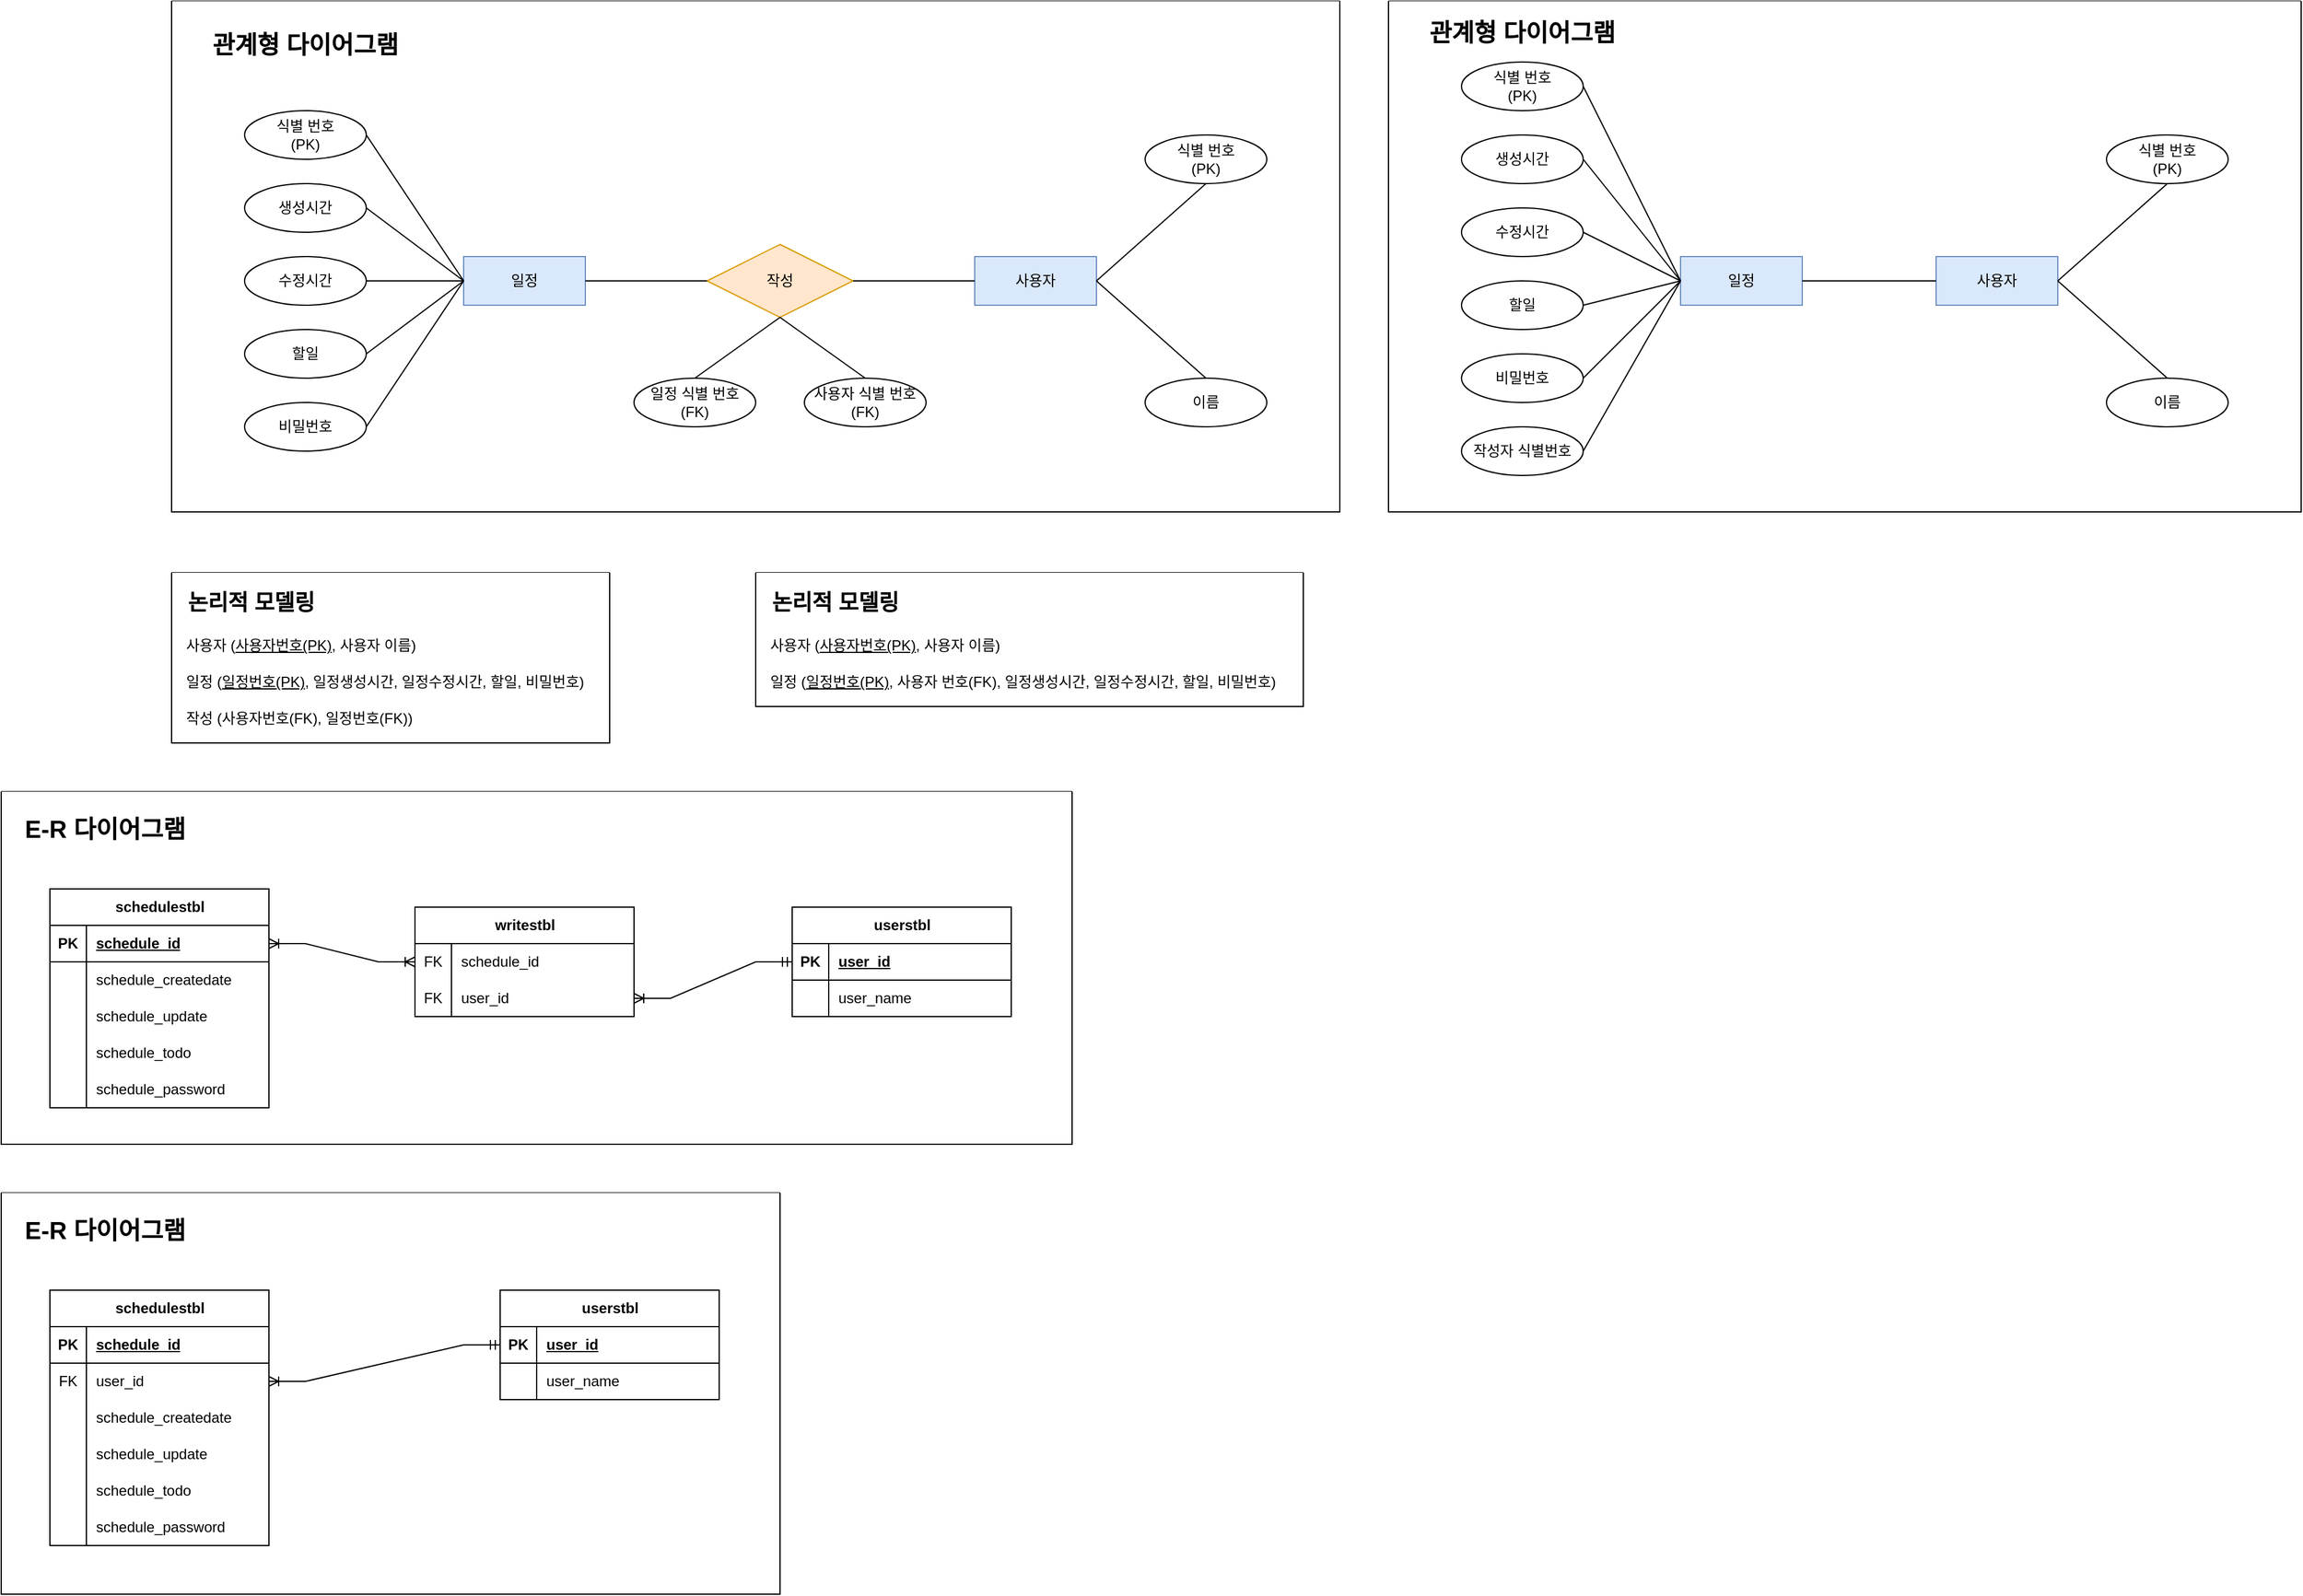<mxfile version="26.2.9">
  <diagram name="페이지-1" id="7u8y5s6nJCoRdp69eCld">
    <mxGraphModel dx="2550" dy="926" grid="1" gridSize="10" guides="1" tooltips="1" connect="1" arrows="1" fold="1" page="1" pageScale="1" pageWidth="827" pageHeight="1169" math="0" shadow="0">
      <root>
        <mxCell id="0" />
        <mxCell id="1" parent="0" />
        <mxCell id="xy9pNAmXeIm37C3tFUrq-29" value="" style="group;fillColor=#dae8fc;strokeColor=#6c8ebf;" vertex="1" connectable="0" parent="1">
          <mxGeometry x="-120" y="10" width="960" height="420" as="geometry" />
        </mxCell>
        <mxCell id="xy9pNAmXeIm37C3tFUrq-27" value="" style="swimlane;startSize=0;swimlaneFillColor=default;" vertex="1" parent="xy9pNAmXeIm37C3tFUrq-29">
          <mxGeometry width="960" height="420" as="geometry" />
        </mxCell>
        <mxCell id="xy9pNAmXeIm37C3tFUrq-28" value="관계형 다이어그램" style="text;html=1;align=center;verticalAlign=middle;whiteSpace=wrap;rounded=0;fontSize=20;fontStyle=1" vertex="1" parent="xy9pNAmXeIm37C3tFUrq-27">
          <mxGeometry x="25" y="20" width="170" height="30" as="geometry" />
        </mxCell>
        <mxCell id="xy9pNAmXeIm37C3tFUrq-3" value="작성" style="shape=rhombus;perimeter=rhombusPerimeter;whiteSpace=wrap;html=1;align=center;fillColor=#ffe6cc;strokeColor=#d79b00;" vertex="1" parent="xy9pNAmXeIm37C3tFUrq-29">
          <mxGeometry x="440" y="200" width="120" height="60" as="geometry" />
        </mxCell>
        <mxCell id="xy9pNAmXeIm37C3tFUrq-4" value="일정" style="whiteSpace=wrap;html=1;align=center;fillColor=#dae8fc;strokeColor=#6c8ebf;" vertex="1" parent="xy9pNAmXeIm37C3tFUrq-29">
          <mxGeometry x="240" y="210" width="100" height="40" as="geometry" />
        </mxCell>
        <mxCell id="xy9pNAmXeIm37C3tFUrq-5" value="사용자" style="whiteSpace=wrap;html=1;align=center;fillColor=#dae8fc;strokeColor=#6c8ebf;" vertex="1" parent="xy9pNAmXeIm37C3tFUrq-29">
          <mxGeometry x="660" y="210" width="100" height="40" as="geometry" />
        </mxCell>
        <mxCell id="xy9pNAmXeIm37C3tFUrq-6" value="" style="endArrow=none;html=1;rounded=0;exitX=1;exitY=0.5;exitDx=0;exitDy=0;entryX=0;entryY=0.5;entryDx=0;entryDy=0;" edge="1" parent="xy9pNAmXeIm37C3tFUrq-29" source="xy9pNAmXeIm37C3tFUrq-4" target="xy9pNAmXeIm37C3tFUrq-3">
          <mxGeometry relative="1" as="geometry">
            <mxPoint x="410" y="410" as="sourcePoint" />
            <mxPoint x="570" y="410" as="targetPoint" />
          </mxGeometry>
        </mxCell>
        <mxCell id="xy9pNAmXeIm37C3tFUrq-7" value="" style="endArrow=none;html=1;rounded=0;exitX=1;exitY=0.5;exitDx=0;exitDy=0;entryX=0;entryY=0.5;entryDx=0;entryDy=0;" edge="1" parent="xy9pNAmXeIm37C3tFUrq-29" source="xy9pNAmXeIm37C3tFUrq-3" target="xy9pNAmXeIm37C3tFUrq-5">
          <mxGeometry relative="1" as="geometry">
            <mxPoint x="430" y="410" as="sourcePoint" />
            <mxPoint x="590" y="410" as="targetPoint" />
          </mxGeometry>
        </mxCell>
        <mxCell id="xy9pNAmXeIm37C3tFUrq-8" value="식별 번호&lt;div&gt;(PK)&lt;/div&gt;" style="ellipse;whiteSpace=wrap;html=1;align=center;" vertex="1" parent="xy9pNAmXeIm37C3tFUrq-29">
          <mxGeometry x="800" y="110" width="100" height="40" as="geometry" />
        </mxCell>
        <mxCell id="xy9pNAmXeIm37C3tFUrq-9" value="이름" style="ellipse;whiteSpace=wrap;html=1;align=center;" vertex="1" parent="xy9pNAmXeIm37C3tFUrq-29">
          <mxGeometry x="800" y="310" width="100" height="40" as="geometry" />
        </mxCell>
        <mxCell id="xy9pNAmXeIm37C3tFUrq-10" value="" style="endArrow=none;html=1;rounded=0;entryX=0.5;entryY=1;entryDx=0;entryDy=0;exitX=1;exitY=0.5;exitDx=0;exitDy=0;" edge="1" parent="xy9pNAmXeIm37C3tFUrq-29" source="xy9pNAmXeIm37C3tFUrq-5" target="xy9pNAmXeIm37C3tFUrq-8">
          <mxGeometry relative="1" as="geometry">
            <mxPoint x="430" y="420" as="sourcePoint" />
            <mxPoint x="590" y="420" as="targetPoint" />
          </mxGeometry>
        </mxCell>
        <mxCell id="xy9pNAmXeIm37C3tFUrq-11" value="" style="endArrow=none;html=1;rounded=0;entryX=0.5;entryY=0;entryDx=0;entryDy=0;exitX=1;exitY=0.5;exitDx=0;exitDy=0;" edge="1" parent="xy9pNAmXeIm37C3tFUrq-29" source="xy9pNAmXeIm37C3tFUrq-5" target="xy9pNAmXeIm37C3tFUrq-9">
          <mxGeometry relative="1" as="geometry">
            <mxPoint x="820" y="230" as="sourcePoint" />
            <mxPoint x="590" y="420" as="targetPoint" />
          </mxGeometry>
        </mxCell>
        <mxCell id="xy9pNAmXeIm37C3tFUrq-12" value="식별 번호&lt;div&gt;(PK&lt;span style=&quot;background-color: transparent; color: light-dark(rgb(0, 0, 0), rgb(255, 255, 255));&quot;&gt;)&lt;/span&gt;&lt;/div&gt;" style="ellipse;whiteSpace=wrap;html=1;align=center;" vertex="1" parent="xy9pNAmXeIm37C3tFUrq-29">
          <mxGeometry x="60" y="90" width="100" height="40" as="geometry" />
        </mxCell>
        <mxCell id="xy9pNAmXeIm37C3tFUrq-13" value="생성시간" style="ellipse;whiteSpace=wrap;html=1;align=center;" vertex="1" parent="xy9pNAmXeIm37C3tFUrq-29">
          <mxGeometry x="60" y="150" width="100" height="40" as="geometry" />
        </mxCell>
        <mxCell id="xy9pNAmXeIm37C3tFUrq-14" value="수정시간" style="ellipse;whiteSpace=wrap;html=1;align=center;" vertex="1" parent="xy9pNAmXeIm37C3tFUrq-29">
          <mxGeometry x="60" y="210" width="100" height="40" as="geometry" />
        </mxCell>
        <mxCell id="xy9pNAmXeIm37C3tFUrq-15" value="할일" style="ellipse;whiteSpace=wrap;html=1;align=center;" vertex="1" parent="xy9pNAmXeIm37C3tFUrq-29">
          <mxGeometry x="60" y="270" width="100" height="40" as="geometry" />
        </mxCell>
        <mxCell id="xy9pNAmXeIm37C3tFUrq-16" value="비밀번호" style="ellipse;whiteSpace=wrap;html=1;align=center;" vertex="1" parent="xy9pNAmXeIm37C3tFUrq-29">
          <mxGeometry x="60" y="330" width="100" height="40" as="geometry" />
        </mxCell>
        <mxCell id="xy9pNAmXeIm37C3tFUrq-17" value="" style="endArrow=none;html=1;rounded=0;exitX=1;exitY=0.5;exitDx=0;exitDy=0;entryX=0;entryY=0.5;entryDx=0;entryDy=0;" edge="1" parent="xy9pNAmXeIm37C3tFUrq-29" source="xy9pNAmXeIm37C3tFUrq-12" target="xy9pNAmXeIm37C3tFUrq-4">
          <mxGeometry relative="1" as="geometry">
            <mxPoint x="340" y="420" as="sourcePoint" />
            <mxPoint x="500" y="420" as="targetPoint" />
          </mxGeometry>
        </mxCell>
        <mxCell id="xy9pNAmXeIm37C3tFUrq-18" value="" style="endArrow=none;html=1;rounded=0;exitX=1;exitY=0.5;exitDx=0;exitDy=0;entryX=0;entryY=0.5;entryDx=0;entryDy=0;" edge="1" parent="xy9pNAmXeIm37C3tFUrq-29" source="xy9pNAmXeIm37C3tFUrq-13" target="xy9pNAmXeIm37C3tFUrq-4">
          <mxGeometry relative="1" as="geometry">
            <mxPoint x="340" y="420" as="sourcePoint" />
            <mxPoint x="500" y="420" as="targetPoint" />
          </mxGeometry>
        </mxCell>
        <mxCell id="xy9pNAmXeIm37C3tFUrq-19" value="" style="endArrow=none;html=1;rounded=0;exitX=1;exitY=0.5;exitDx=0;exitDy=0;entryX=0;entryY=0.5;entryDx=0;entryDy=0;" edge="1" parent="xy9pNAmXeIm37C3tFUrq-29" source="xy9pNAmXeIm37C3tFUrq-14" target="xy9pNAmXeIm37C3tFUrq-4">
          <mxGeometry relative="1" as="geometry">
            <mxPoint x="340" y="420" as="sourcePoint" />
            <mxPoint x="500" y="420" as="targetPoint" />
          </mxGeometry>
        </mxCell>
        <mxCell id="xy9pNAmXeIm37C3tFUrq-20" value="" style="endArrow=none;html=1;rounded=0;exitX=1;exitY=0.5;exitDx=0;exitDy=0;entryX=0;entryY=0.5;entryDx=0;entryDy=0;" edge="1" parent="xy9pNAmXeIm37C3tFUrq-29" source="xy9pNAmXeIm37C3tFUrq-15" target="xy9pNAmXeIm37C3tFUrq-4">
          <mxGeometry relative="1" as="geometry">
            <mxPoint x="340" y="420" as="sourcePoint" />
            <mxPoint x="500" y="420" as="targetPoint" />
          </mxGeometry>
        </mxCell>
        <mxCell id="xy9pNAmXeIm37C3tFUrq-21" value="" style="endArrow=none;html=1;rounded=0;exitX=1;exitY=0.5;exitDx=0;exitDy=0;entryX=0;entryY=0.5;entryDx=0;entryDy=0;" edge="1" parent="xy9pNAmXeIm37C3tFUrq-29" source="xy9pNAmXeIm37C3tFUrq-16" target="xy9pNAmXeIm37C3tFUrq-4">
          <mxGeometry relative="1" as="geometry">
            <mxPoint x="340" y="420" as="sourcePoint" />
            <mxPoint x="500" y="420" as="targetPoint" />
          </mxGeometry>
        </mxCell>
        <mxCell id="xy9pNAmXeIm37C3tFUrq-22" value="일정 식별 번호&lt;div&gt;(FK)&lt;/div&gt;" style="ellipse;whiteSpace=wrap;html=1;align=center;" vertex="1" parent="xy9pNAmXeIm37C3tFUrq-29">
          <mxGeometry x="380" y="310" width="100" height="40" as="geometry" />
        </mxCell>
        <mxCell id="xy9pNAmXeIm37C3tFUrq-23" value="사용자 식별 번호&lt;div&gt;(FK)&lt;/div&gt;" style="ellipse;whiteSpace=wrap;html=1;align=center;" vertex="1" parent="xy9pNAmXeIm37C3tFUrq-29">
          <mxGeometry x="520" y="310" width="100" height="40" as="geometry" />
        </mxCell>
        <mxCell id="xy9pNAmXeIm37C3tFUrq-25" value="" style="endArrow=none;html=1;rounded=0;exitX=0.5;exitY=0;exitDx=0;exitDy=0;entryX=0.5;entryY=1;entryDx=0;entryDy=0;" edge="1" parent="xy9pNAmXeIm37C3tFUrq-29" source="xy9pNAmXeIm37C3tFUrq-22" target="xy9pNAmXeIm37C3tFUrq-3">
          <mxGeometry relative="1" as="geometry">
            <mxPoint x="340" y="420" as="sourcePoint" />
            <mxPoint x="500" y="420" as="targetPoint" />
          </mxGeometry>
        </mxCell>
        <mxCell id="xy9pNAmXeIm37C3tFUrq-26" value="" style="endArrow=none;html=1;rounded=0;exitX=0.5;exitY=1;exitDx=0;exitDy=0;entryX=0.5;entryY=0;entryDx=0;entryDy=0;" edge="1" parent="xy9pNAmXeIm37C3tFUrq-29" source="xy9pNAmXeIm37C3tFUrq-3" target="xy9pNAmXeIm37C3tFUrq-23">
          <mxGeometry relative="1" as="geometry">
            <mxPoint x="340" y="420" as="sourcePoint" />
            <mxPoint x="500" y="420" as="targetPoint" />
          </mxGeometry>
        </mxCell>
        <mxCell id="xy9pNAmXeIm37C3tFUrq-43" value="" style="swimlane;startSize=0;swimlaneFillColor=default;" vertex="1" parent="1">
          <mxGeometry x="-120" y="480" width="360" height="140" as="geometry" />
        </mxCell>
        <mxCell id="xy9pNAmXeIm37C3tFUrq-44" value="논리적 모델링" style="text;html=1;align=center;verticalAlign=middle;resizable=0;points=[];autosize=1;strokeColor=none;fillColor=none;fontSize=18;fontStyle=1" vertex="1" parent="xy9pNAmXeIm37C3tFUrq-43">
          <mxGeometry y="5" width="130" height="40" as="geometry" />
        </mxCell>
        <mxCell id="xy9pNAmXeIm37C3tFUrq-45" value="사용자 (&lt;u&gt;사용자번호(PK)&lt;/u&gt;, 사용자 이름)" style="text;html=1;align=left;verticalAlign=middle;resizable=0;points=[];autosize=1;strokeColor=none;fillColor=none;" vertex="1" parent="xy9pNAmXeIm37C3tFUrq-43">
          <mxGeometry x="10" y="45" width="210" height="30" as="geometry" />
        </mxCell>
        <mxCell id="xy9pNAmXeIm37C3tFUrq-46" value="일정 (&lt;u&gt;일정번호(PK)&lt;/u&gt;, 일정생성시간, 일정수정시간, 할일, 비밀번호)" style="text;html=1;align=left;verticalAlign=middle;resizable=0;points=[];autosize=1;strokeColor=none;fillColor=none;" vertex="1" parent="xy9pNAmXeIm37C3tFUrq-43">
          <mxGeometry x="10" y="75" width="350" height="30" as="geometry" />
        </mxCell>
        <mxCell id="xy9pNAmXeIm37C3tFUrq-47" value="작성 (사용자번호(FK), 일정번호(FK))" style="text;html=1;align=left;verticalAlign=middle;resizable=0;points=[];autosize=1;strokeColor=none;fillColor=none;" vertex="1" parent="xy9pNAmXeIm37C3tFUrq-43">
          <mxGeometry x="10" y="105" width="210" height="30" as="geometry" />
        </mxCell>
        <mxCell id="xy9pNAmXeIm37C3tFUrq-95" value="" style="group" vertex="1" connectable="0" parent="1">
          <mxGeometry x="-260" y="660" width="880" height="290" as="geometry" />
        </mxCell>
        <mxCell id="xy9pNAmXeIm37C3tFUrq-93" value="" style="swimlane;startSize=0;swimlaneFillColor=default;" vertex="1" parent="xy9pNAmXeIm37C3tFUrq-95">
          <mxGeometry width="880" height="290" as="geometry" />
        </mxCell>
        <mxCell id="xy9pNAmXeIm37C3tFUrq-94" value="E-R 다이어그램" style="text;html=1;align=center;verticalAlign=middle;resizable=0;points=[];autosize=1;strokeColor=none;fillColor=none;fontSize=20;fontStyle=1" vertex="1" parent="xy9pNAmXeIm37C3tFUrq-93">
          <mxGeometry x="5" y="10" width="160" height="40" as="geometry" />
        </mxCell>
        <mxCell id="xy9pNAmXeIm37C3tFUrq-48" value="schedulestbl" style="shape=table;startSize=30;container=1;collapsible=1;childLayout=tableLayout;fixedRows=1;rowLines=0;fontStyle=1;align=center;resizeLast=1;html=1;" vertex="1" parent="xy9pNAmXeIm37C3tFUrq-95">
          <mxGeometry x="40" y="80" width="180" height="180" as="geometry" />
        </mxCell>
        <mxCell id="xy9pNAmXeIm37C3tFUrq-49" value="" style="shape=tableRow;horizontal=0;startSize=0;swimlaneHead=0;swimlaneBody=0;fillColor=none;collapsible=0;dropTarget=0;points=[[0,0.5],[1,0.5]];portConstraint=eastwest;top=0;left=0;right=0;bottom=1;" vertex="1" parent="xy9pNAmXeIm37C3tFUrq-48">
          <mxGeometry y="30" width="180" height="30" as="geometry" />
        </mxCell>
        <mxCell id="xy9pNAmXeIm37C3tFUrq-50" value="PK" style="shape=partialRectangle;connectable=0;fillColor=none;top=0;left=0;bottom=0;right=0;fontStyle=1;overflow=hidden;whiteSpace=wrap;html=1;" vertex="1" parent="xy9pNAmXeIm37C3tFUrq-49">
          <mxGeometry width="30" height="30" as="geometry">
            <mxRectangle width="30" height="30" as="alternateBounds" />
          </mxGeometry>
        </mxCell>
        <mxCell id="xy9pNAmXeIm37C3tFUrq-51" value="schedule_id" style="shape=partialRectangle;connectable=0;fillColor=none;top=0;left=0;bottom=0;right=0;align=left;spacingLeft=6;fontStyle=5;overflow=hidden;whiteSpace=wrap;html=1;" vertex="1" parent="xy9pNAmXeIm37C3tFUrq-49">
          <mxGeometry x="30" width="150" height="30" as="geometry">
            <mxRectangle width="150" height="30" as="alternateBounds" />
          </mxGeometry>
        </mxCell>
        <mxCell id="xy9pNAmXeIm37C3tFUrq-52" value="" style="shape=tableRow;horizontal=0;startSize=0;swimlaneHead=0;swimlaneBody=0;fillColor=none;collapsible=0;dropTarget=0;points=[[0,0.5],[1,0.5]];portConstraint=eastwest;top=0;left=0;right=0;bottom=0;" vertex="1" parent="xy9pNAmXeIm37C3tFUrq-48">
          <mxGeometry y="60" width="180" height="30" as="geometry" />
        </mxCell>
        <mxCell id="xy9pNAmXeIm37C3tFUrq-53" value="" style="shape=partialRectangle;connectable=0;fillColor=none;top=0;left=0;bottom=0;right=0;editable=1;overflow=hidden;whiteSpace=wrap;html=1;" vertex="1" parent="xy9pNAmXeIm37C3tFUrq-52">
          <mxGeometry width="30" height="30" as="geometry">
            <mxRectangle width="30" height="30" as="alternateBounds" />
          </mxGeometry>
        </mxCell>
        <mxCell id="xy9pNAmXeIm37C3tFUrq-54" value="schedule_createdate" style="shape=partialRectangle;connectable=0;fillColor=none;top=0;left=0;bottom=0;right=0;align=left;spacingLeft=6;overflow=hidden;whiteSpace=wrap;html=1;" vertex="1" parent="xy9pNAmXeIm37C3tFUrq-52">
          <mxGeometry x="30" width="150" height="30" as="geometry">
            <mxRectangle width="150" height="30" as="alternateBounds" />
          </mxGeometry>
        </mxCell>
        <mxCell id="xy9pNAmXeIm37C3tFUrq-55" value="" style="shape=tableRow;horizontal=0;startSize=0;swimlaneHead=0;swimlaneBody=0;fillColor=none;collapsible=0;dropTarget=0;points=[[0,0.5],[1,0.5]];portConstraint=eastwest;top=0;left=0;right=0;bottom=0;" vertex="1" parent="xy9pNAmXeIm37C3tFUrq-48">
          <mxGeometry y="90" width="180" height="30" as="geometry" />
        </mxCell>
        <mxCell id="xy9pNAmXeIm37C3tFUrq-56" value="" style="shape=partialRectangle;connectable=0;fillColor=none;top=0;left=0;bottom=0;right=0;editable=1;overflow=hidden;whiteSpace=wrap;html=1;" vertex="1" parent="xy9pNAmXeIm37C3tFUrq-55">
          <mxGeometry width="30" height="30" as="geometry">
            <mxRectangle width="30" height="30" as="alternateBounds" />
          </mxGeometry>
        </mxCell>
        <mxCell id="xy9pNAmXeIm37C3tFUrq-57" value="schedule_update" style="shape=partialRectangle;connectable=0;fillColor=none;top=0;left=0;bottom=0;right=0;align=left;spacingLeft=6;overflow=hidden;whiteSpace=wrap;html=1;" vertex="1" parent="xy9pNAmXeIm37C3tFUrq-55">
          <mxGeometry x="30" width="150" height="30" as="geometry">
            <mxRectangle width="150" height="30" as="alternateBounds" />
          </mxGeometry>
        </mxCell>
        <mxCell id="xy9pNAmXeIm37C3tFUrq-58" value="" style="shape=tableRow;horizontal=0;startSize=0;swimlaneHead=0;swimlaneBody=0;fillColor=none;collapsible=0;dropTarget=0;points=[[0,0.5],[1,0.5]];portConstraint=eastwest;top=0;left=0;right=0;bottom=0;" vertex="1" parent="xy9pNAmXeIm37C3tFUrq-48">
          <mxGeometry y="120" width="180" height="30" as="geometry" />
        </mxCell>
        <mxCell id="xy9pNAmXeIm37C3tFUrq-59" value="" style="shape=partialRectangle;connectable=0;fillColor=none;top=0;left=0;bottom=0;right=0;editable=1;overflow=hidden;whiteSpace=wrap;html=1;" vertex="1" parent="xy9pNAmXeIm37C3tFUrq-58">
          <mxGeometry width="30" height="30" as="geometry">
            <mxRectangle width="30" height="30" as="alternateBounds" />
          </mxGeometry>
        </mxCell>
        <mxCell id="xy9pNAmXeIm37C3tFUrq-60" value="schedule_todo" style="shape=partialRectangle;connectable=0;fillColor=none;top=0;left=0;bottom=0;right=0;align=left;spacingLeft=6;overflow=hidden;whiteSpace=wrap;html=1;" vertex="1" parent="xy9pNAmXeIm37C3tFUrq-58">
          <mxGeometry x="30" width="150" height="30" as="geometry">
            <mxRectangle width="150" height="30" as="alternateBounds" />
          </mxGeometry>
        </mxCell>
        <mxCell id="xy9pNAmXeIm37C3tFUrq-87" value="" style="shape=tableRow;horizontal=0;startSize=0;swimlaneHead=0;swimlaneBody=0;fillColor=none;collapsible=0;dropTarget=0;points=[[0,0.5],[1,0.5]];portConstraint=eastwest;top=0;left=0;right=0;bottom=0;" vertex="1" parent="xy9pNAmXeIm37C3tFUrq-48">
          <mxGeometry y="150" width="180" height="30" as="geometry" />
        </mxCell>
        <mxCell id="xy9pNAmXeIm37C3tFUrq-88" value="" style="shape=partialRectangle;connectable=0;fillColor=none;top=0;left=0;bottom=0;right=0;editable=1;overflow=hidden;whiteSpace=wrap;html=1;" vertex="1" parent="xy9pNAmXeIm37C3tFUrq-87">
          <mxGeometry width="30" height="30" as="geometry">
            <mxRectangle width="30" height="30" as="alternateBounds" />
          </mxGeometry>
        </mxCell>
        <mxCell id="xy9pNAmXeIm37C3tFUrq-89" value="schedule_password" style="shape=partialRectangle;connectable=0;fillColor=none;top=0;left=0;bottom=0;right=0;align=left;spacingLeft=6;overflow=hidden;whiteSpace=wrap;html=1;" vertex="1" parent="xy9pNAmXeIm37C3tFUrq-87">
          <mxGeometry x="30" width="150" height="30" as="geometry">
            <mxRectangle width="150" height="30" as="alternateBounds" />
          </mxGeometry>
        </mxCell>
        <mxCell id="xy9pNAmXeIm37C3tFUrq-61" value="userstbl" style="shape=table;startSize=30;container=1;collapsible=1;childLayout=tableLayout;fixedRows=1;rowLines=0;fontStyle=1;align=center;resizeLast=1;html=1;" vertex="1" parent="xy9pNAmXeIm37C3tFUrq-95">
          <mxGeometry x="650" y="95" width="180" height="90" as="geometry" />
        </mxCell>
        <mxCell id="xy9pNAmXeIm37C3tFUrq-62" value="" style="shape=tableRow;horizontal=0;startSize=0;swimlaneHead=0;swimlaneBody=0;fillColor=none;collapsible=0;dropTarget=0;points=[[0,0.5],[1,0.5]];portConstraint=eastwest;top=0;left=0;right=0;bottom=1;" vertex="1" parent="xy9pNAmXeIm37C3tFUrq-61">
          <mxGeometry y="30" width="180" height="30" as="geometry" />
        </mxCell>
        <mxCell id="xy9pNAmXeIm37C3tFUrq-63" value="PK" style="shape=partialRectangle;connectable=0;fillColor=none;top=0;left=0;bottom=0;right=0;fontStyle=1;overflow=hidden;whiteSpace=wrap;html=1;" vertex="1" parent="xy9pNAmXeIm37C3tFUrq-62">
          <mxGeometry width="30" height="30" as="geometry">
            <mxRectangle width="30" height="30" as="alternateBounds" />
          </mxGeometry>
        </mxCell>
        <mxCell id="xy9pNAmXeIm37C3tFUrq-64" value="user_id" style="shape=partialRectangle;connectable=0;fillColor=none;top=0;left=0;bottom=0;right=0;align=left;spacingLeft=6;fontStyle=5;overflow=hidden;whiteSpace=wrap;html=1;" vertex="1" parent="xy9pNAmXeIm37C3tFUrq-62">
          <mxGeometry x="30" width="150" height="30" as="geometry">
            <mxRectangle width="150" height="30" as="alternateBounds" />
          </mxGeometry>
        </mxCell>
        <mxCell id="xy9pNAmXeIm37C3tFUrq-65" value="" style="shape=tableRow;horizontal=0;startSize=0;swimlaneHead=0;swimlaneBody=0;fillColor=none;collapsible=0;dropTarget=0;points=[[0,0.5],[1,0.5]];portConstraint=eastwest;top=0;left=0;right=0;bottom=0;" vertex="1" parent="xy9pNAmXeIm37C3tFUrq-61">
          <mxGeometry y="60" width="180" height="30" as="geometry" />
        </mxCell>
        <mxCell id="xy9pNAmXeIm37C3tFUrq-66" value="" style="shape=partialRectangle;connectable=0;fillColor=none;top=0;left=0;bottom=0;right=0;editable=1;overflow=hidden;whiteSpace=wrap;html=1;" vertex="1" parent="xy9pNAmXeIm37C3tFUrq-65">
          <mxGeometry width="30" height="30" as="geometry">
            <mxRectangle width="30" height="30" as="alternateBounds" />
          </mxGeometry>
        </mxCell>
        <mxCell id="xy9pNAmXeIm37C3tFUrq-67" value="user_name" style="shape=partialRectangle;connectable=0;fillColor=none;top=0;left=0;bottom=0;right=0;align=left;spacingLeft=6;overflow=hidden;whiteSpace=wrap;html=1;" vertex="1" parent="xy9pNAmXeIm37C3tFUrq-65">
          <mxGeometry x="30" width="150" height="30" as="geometry">
            <mxRectangle width="150" height="30" as="alternateBounds" />
          </mxGeometry>
        </mxCell>
        <mxCell id="xy9pNAmXeIm37C3tFUrq-74" value="writestbl" style="shape=table;startSize=30;container=1;collapsible=1;childLayout=tableLayout;fixedRows=1;rowLines=0;fontStyle=1;align=center;resizeLast=1;html=1;" vertex="1" parent="xy9pNAmXeIm37C3tFUrq-95">
          <mxGeometry x="340" y="95" width="180" height="90" as="geometry" />
        </mxCell>
        <mxCell id="xy9pNAmXeIm37C3tFUrq-78" value="" style="shape=tableRow;horizontal=0;startSize=0;swimlaneHead=0;swimlaneBody=0;fillColor=none;collapsible=0;dropTarget=0;points=[[0,0.5],[1,0.5]];portConstraint=eastwest;top=0;left=0;right=0;bottom=0;" vertex="1" parent="xy9pNAmXeIm37C3tFUrq-74">
          <mxGeometry y="30" width="180" height="30" as="geometry" />
        </mxCell>
        <mxCell id="xy9pNAmXeIm37C3tFUrq-79" value="FK" style="shape=partialRectangle;connectable=0;fillColor=none;top=0;left=0;bottom=0;right=0;editable=1;overflow=hidden;whiteSpace=wrap;html=1;" vertex="1" parent="xy9pNAmXeIm37C3tFUrq-78">
          <mxGeometry width="30" height="30" as="geometry">
            <mxRectangle width="30" height="30" as="alternateBounds" />
          </mxGeometry>
        </mxCell>
        <mxCell id="xy9pNAmXeIm37C3tFUrq-80" value="schedule_id" style="shape=partialRectangle;connectable=0;fillColor=none;top=0;left=0;bottom=0;right=0;align=left;spacingLeft=6;overflow=hidden;whiteSpace=wrap;html=1;" vertex="1" parent="xy9pNAmXeIm37C3tFUrq-78">
          <mxGeometry x="30" width="150" height="30" as="geometry">
            <mxRectangle width="150" height="30" as="alternateBounds" />
          </mxGeometry>
        </mxCell>
        <mxCell id="xy9pNAmXeIm37C3tFUrq-81" value="" style="shape=tableRow;horizontal=0;startSize=0;swimlaneHead=0;swimlaneBody=0;fillColor=none;collapsible=0;dropTarget=0;points=[[0,0.5],[1,0.5]];portConstraint=eastwest;top=0;left=0;right=0;bottom=0;" vertex="1" parent="xy9pNAmXeIm37C3tFUrq-74">
          <mxGeometry y="60" width="180" height="30" as="geometry" />
        </mxCell>
        <mxCell id="xy9pNAmXeIm37C3tFUrq-82" value="FK" style="shape=partialRectangle;connectable=0;fillColor=none;top=0;left=0;bottom=0;right=0;editable=1;overflow=hidden;whiteSpace=wrap;html=1;" vertex="1" parent="xy9pNAmXeIm37C3tFUrq-81">
          <mxGeometry width="30" height="30" as="geometry">
            <mxRectangle width="30" height="30" as="alternateBounds" />
          </mxGeometry>
        </mxCell>
        <mxCell id="xy9pNAmXeIm37C3tFUrq-83" value="user_id" style="shape=partialRectangle;connectable=0;fillColor=none;top=0;left=0;bottom=0;right=0;align=left;spacingLeft=6;overflow=hidden;whiteSpace=wrap;html=1;" vertex="1" parent="xy9pNAmXeIm37C3tFUrq-81">
          <mxGeometry x="30" width="150" height="30" as="geometry">
            <mxRectangle width="150" height="30" as="alternateBounds" />
          </mxGeometry>
        </mxCell>
        <mxCell id="xy9pNAmXeIm37C3tFUrq-91" value="" style="edgeStyle=entityRelationEdgeStyle;fontSize=12;html=1;endArrow=ERoneToMany;startArrow=ERmandOne;rounded=0;exitX=0;exitY=0.5;exitDx=0;exitDy=0;" edge="1" parent="xy9pNAmXeIm37C3tFUrq-95" source="xy9pNAmXeIm37C3tFUrq-62" target="xy9pNAmXeIm37C3tFUrq-81">
          <mxGeometry width="100" height="100" relative="1" as="geometry">
            <mxPoint x="510" y="110" as="sourcePoint" />
            <mxPoint x="610" y="10" as="targetPoint" />
          </mxGeometry>
        </mxCell>
        <mxCell id="xy9pNAmXeIm37C3tFUrq-92" value="" style="edgeStyle=entityRelationEdgeStyle;fontSize=12;html=1;endArrow=ERoneToMany;startArrow=ERoneToMany;rounded=0;" edge="1" parent="xy9pNAmXeIm37C3tFUrq-95" source="xy9pNAmXeIm37C3tFUrq-49" target="xy9pNAmXeIm37C3tFUrq-78">
          <mxGeometry width="100" height="100" relative="1" as="geometry">
            <mxPoint x="310" y="110" as="sourcePoint" />
            <mxPoint x="410" y="10" as="targetPoint" />
          </mxGeometry>
        </mxCell>
        <mxCell id="xy9pNAmXeIm37C3tFUrq-135" value="" style="group" vertex="1" connectable="0" parent="1">
          <mxGeometry x="-260" y="990" width="640" height="330" as="geometry" />
        </mxCell>
        <mxCell id="xy9pNAmXeIm37C3tFUrq-97" value="" style="swimlane;startSize=0;swimlaneFillColor=default;" vertex="1" parent="xy9pNAmXeIm37C3tFUrq-135">
          <mxGeometry width="640" height="330" as="geometry" />
        </mxCell>
        <mxCell id="xy9pNAmXeIm37C3tFUrq-98" value="E-R 다이어그램" style="text;html=1;align=center;verticalAlign=middle;resizable=0;points=[];autosize=1;strokeColor=none;fillColor=none;fontSize=20;fontStyle=1" vertex="1" parent="xy9pNAmXeIm37C3tFUrq-97">
          <mxGeometry x="5" y="10" width="160" height="40" as="geometry" />
        </mxCell>
        <mxCell id="xy9pNAmXeIm37C3tFUrq-115" value="userstbl" style="shape=table;startSize=30;container=1;collapsible=1;childLayout=tableLayout;fixedRows=1;rowLines=0;fontStyle=1;align=center;resizeLast=1;html=1;" vertex="1" parent="xy9pNAmXeIm37C3tFUrq-97">
          <mxGeometry x="410" y="80" width="180" height="90" as="geometry" />
        </mxCell>
        <mxCell id="xy9pNAmXeIm37C3tFUrq-116" value="" style="shape=tableRow;horizontal=0;startSize=0;swimlaneHead=0;swimlaneBody=0;fillColor=none;collapsible=0;dropTarget=0;points=[[0,0.5],[1,0.5]];portConstraint=eastwest;top=0;left=0;right=0;bottom=1;" vertex="1" parent="xy9pNAmXeIm37C3tFUrq-115">
          <mxGeometry y="30" width="180" height="30" as="geometry" />
        </mxCell>
        <mxCell id="xy9pNAmXeIm37C3tFUrq-117" value="PK" style="shape=partialRectangle;connectable=0;fillColor=none;top=0;left=0;bottom=0;right=0;fontStyle=1;overflow=hidden;whiteSpace=wrap;html=1;" vertex="1" parent="xy9pNAmXeIm37C3tFUrq-116">
          <mxGeometry width="30" height="30" as="geometry">
            <mxRectangle width="30" height="30" as="alternateBounds" />
          </mxGeometry>
        </mxCell>
        <mxCell id="xy9pNAmXeIm37C3tFUrq-118" value="user_id" style="shape=partialRectangle;connectable=0;fillColor=none;top=0;left=0;bottom=0;right=0;align=left;spacingLeft=6;fontStyle=5;overflow=hidden;whiteSpace=wrap;html=1;" vertex="1" parent="xy9pNAmXeIm37C3tFUrq-116">
          <mxGeometry x="30" width="150" height="30" as="geometry">
            <mxRectangle width="150" height="30" as="alternateBounds" />
          </mxGeometry>
        </mxCell>
        <mxCell id="xy9pNAmXeIm37C3tFUrq-119" value="" style="shape=tableRow;horizontal=0;startSize=0;swimlaneHead=0;swimlaneBody=0;fillColor=none;collapsible=0;dropTarget=0;points=[[0,0.5],[1,0.5]];portConstraint=eastwest;top=0;left=0;right=0;bottom=0;" vertex="1" parent="xy9pNAmXeIm37C3tFUrq-115">
          <mxGeometry y="60" width="180" height="30" as="geometry" />
        </mxCell>
        <mxCell id="xy9pNAmXeIm37C3tFUrq-120" value="" style="shape=partialRectangle;connectable=0;fillColor=none;top=0;left=0;bottom=0;right=0;editable=1;overflow=hidden;whiteSpace=wrap;html=1;" vertex="1" parent="xy9pNAmXeIm37C3tFUrq-119">
          <mxGeometry width="30" height="30" as="geometry">
            <mxRectangle width="30" height="30" as="alternateBounds" />
          </mxGeometry>
        </mxCell>
        <mxCell id="xy9pNAmXeIm37C3tFUrq-121" value="user_name" style="shape=partialRectangle;connectable=0;fillColor=none;top=0;left=0;bottom=0;right=0;align=left;spacingLeft=6;overflow=hidden;whiteSpace=wrap;html=1;" vertex="1" parent="xy9pNAmXeIm37C3tFUrq-119">
          <mxGeometry x="30" width="150" height="30" as="geometry">
            <mxRectangle width="150" height="30" as="alternateBounds" />
          </mxGeometry>
        </mxCell>
        <mxCell id="xy9pNAmXeIm37C3tFUrq-99" value="schedulestbl" style="shape=table;startSize=30;container=1;collapsible=1;childLayout=tableLayout;fixedRows=1;rowLines=0;fontStyle=1;align=center;resizeLast=1;html=1;" vertex="1" parent="xy9pNAmXeIm37C3tFUrq-135">
          <mxGeometry x="40" y="80" width="180" height="210" as="geometry" />
        </mxCell>
        <mxCell id="xy9pNAmXeIm37C3tFUrq-100" value="" style="shape=tableRow;horizontal=0;startSize=0;swimlaneHead=0;swimlaneBody=0;fillColor=none;collapsible=0;dropTarget=0;points=[[0,0.5],[1,0.5]];portConstraint=eastwest;top=0;left=0;right=0;bottom=1;" vertex="1" parent="xy9pNAmXeIm37C3tFUrq-99">
          <mxGeometry y="30" width="180" height="30" as="geometry" />
        </mxCell>
        <mxCell id="xy9pNAmXeIm37C3tFUrq-101" value="PK" style="shape=partialRectangle;connectable=0;fillColor=none;top=0;left=0;bottom=0;right=0;fontStyle=1;overflow=hidden;whiteSpace=wrap;html=1;" vertex="1" parent="xy9pNAmXeIm37C3tFUrq-100">
          <mxGeometry width="30" height="30" as="geometry">
            <mxRectangle width="30" height="30" as="alternateBounds" />
          </mxGeometry>
        </mxCell>
        <mxCell id="xy9pNAmXeIm37C3tFUrq-102" value="schedule_id" style="shape=partialRectangle;connectable=0;fillColor=none;top=0;left=0;bottom=0;right=0;align=left;spacingLeft=6;fontStyle=5;overflow=hidden;whiteSpace=wrap;html=1;" vertex="1" parent="xy9pNAmXeIm37C3tFUrq-100">
          <mxGeometry x="30" width="150" height="30" as="geometry">
            <mxRectangle width="150" height="30" as="alternateBounds" />
          </mxGeometry>
        </mxCell>
        <mxCell id="xy9pNAmXeIm37C3tFUrq-103" value="" style="shape=tableRow;horizontal=0;startSize=0;swimlaneHead=0;swimlaneBody=0;fillColor=none;collapsible=0;dropTarget=0;points=[[0,0.5],[1,0.5]];portConstraint=eastwest;top=0;left=0;right=0;bottom=0;" vertex="1" parent="xy9pNAmXeIm37C3tFUrq-99">
          <mxGeometry y="60" width="180" height="30" as="geometry" />
        </mxCell>
        <mxCell id="xy9pNAmXeIm37C3tFUrq-104" value="FK" style="shape=partialRectangle;connectable=0;fillColor=none;top=0;left=0;bottom=0;right=0;editable=1;overflow=hidden;whiteSpace=wrap;html=1;" vertex="1" parent="xy9pNAmXeIm37C3tFUrq-103">
          <mxGeometry width="30" height="30" as="geometry">
            <mxRectangle width="30" height="30" as="alternateBounds" />
          </mxGeometry>
        </mxCell>
        <mxCell id="xy9pNAmXeIm37C3tFUrq-105" value="user_id" style="shape=partialRectangle;connectable=0;fillColor=none;top=0;left=0;bottom=0;right=0;align=left;spacingLeft=6;overflow=hidden;whiteSpace=wrap;html=1;" vertex="1" parent="xy9pNAmXeIm37C3tFUrq-103">
          <mxGeometry x="30" width="150" height="30" as="geometry">
            <mxRectangle width="150" height="30" as="alternateBounds" />
          </mxGeometry>
        </mxCell>
        <mxCell id="xy9pNAmXeIm37C3tFUrq-131" value="" style="shape=tableRow;horizontal=0;startSize=0;swimlaneHead=0;swimlaneBody=0;fillColor=none;collapsible=0;dropTarget=0;points=[[0,0.5],[1,0.5]];portConstraint=eastwest;top=0;left=0;right=0;bottom=0;" vertex="1" parent="xy9pNAmXeIm37C3tFUrq-99">
          <mxGeometry y="90" width="180" height="30" as="geometry" />
        </mxCell>
        <mxCell id="xy9pNAmXeIm37C3tFUrq-132" value="" style="shape=partialRectangle;connectable=0;fillColor=none;top=0;left=0;bottom=0;right=0;editable=1;overflow=hidden;whiteSpace=wrap;html=1;" vertex="1" parent="xy9pNAmXeIm37C3tFUrq-131">
          <mxGeometry width="30" height="30" as="geometry">
            <mxRectangle width="30" height="30" as="alternateBounds" />
          </mxGeometry>
        </mxCell>
        <mxCell id="xy9pNAmXeIm37C3tFUrq-133" value="schedule_createdate" style="shape=partialRectangle;connectable=0;fillColor=none;top=0;left=0;bottom=0;right=0;align=left;spacingLeft=6;overflow=hidden;whiteSpace=wrap;html=1;" vertex="1" parent="xy9pNAmXeIm37C3tFUrq-131">
          <mxGeometry x="30" width="150" height="30" as="geometry">
            <mxRectangle width="150" height="30" as="alternateBounds" />
          </mxGeometry>
        </mxCell>
        <mxCell id="xy9pNAmXeIm37C3tFUrq-106" value="" style="shape=tableRow;horizontal=0;startSize=0;swimlaneHead=0;swimlaneBody=0;fillColor=none;collapsible=0;dropTarget=0;points=[[0,0.5],[1,0.5]];portConstraint=eastwest;top=0;left=0;right=0;bottom=0;" vertex="1" parent="xy9pNAmXeIm37C3tFUrq-99">
          <mxGeometry y="120" width="180" height="30" as="geometry" />
        </mxCell>
        <mxCell id="xy9pNAmXeIm37C3tFUrq-107" value="" style="shape=partialRectangle;connectable=0;fillColor=none;top=0;left=0;bottom=0;right=0;editable=1;overflow=hidden;whiteSpace=wrap;html=1;" vertex="1" parent="xy9pNAmXeIm37C3tFUrq-106">
          <mxGeometry width="30" height="30" as="geometry">
            <mxRectangle width="30" height="30" as="alternateBounds" />
          </mxGeometry>
        </mxCell>
        <mxCell id="xy9pNAmXeIm37C3tFUrq-108" value="schedule_update" style="shape=partialRectangle;connectable=0;fillColor=none;top=0;left=0;bottom=0;right=0;align=left;spacingLeft=6;overflow=hidden;whiteSpace=wrap;html=1;" vertex="1" parent="xy9pNAmXeIm37C3tFUrq-106">
          <mxGeometry x="30" width="150" height="30" as="geometry">
            <mxRectangle width="150" height="30" as="alternateBounds" />
          </mxGeometry>
        </mxCell>
        <mxCell id="xy9pNAmXeIm37C3tFUrq-109" value="" style="shape=tableRow;horizontal=0;startSize=0;swimlaneHead=0;swimlaneBody=0;fillColor=none;collapsible=0;dropTarget=0;points=[[0,0.5],[1,0.5]];portConstraint=eastwest;top=0;left=0;right=0;bottom=0;" vertex="1" parent="xy9pNAmXeIm37C3tFUrq-99">
          <mxGeometry y="150" width="180" height="30" as="geometry" />
        </mxCell>
        <mxCell id="xy9pNAmXeIm37C3tFUrq-110" value="" style="shape=partialRectangle;connectable=0;fillColor=none;top=0;left=0;bottom=0;right=0;editable=1;overflow=hidden;whiteSpace=wrap;html=1;" vertex="1" parent="xy9pNAmXeIm37C3tFUrq-109">
          <mxGeometry width="30" height="30" as="geometry">
            <mxRectangle width="30" height="30" as="alternateBounds" />
          </mxGeometry>
        </mxCell>
        <mxCell id="xy9pNAmXeIm37C3tFUrq-111" value="schedule_todo" style="shape=partialRectangle;connectable=0;fillColor=none;top=0;left=0;bottom=0;right=0;align=left;spacingLeft=6;overflow=hidden;whiteSpace=wrap;html=1;" vertex="1" parent="xy9pNAmXeIm37C3tFUrq-109">
          <mxGeometry x="30" width="150" height="30" as="geometry">
            <mxRectangle width="150" height="30" as="alternateBounds" />
          </mxGeometry>
        </mxCell>
        <mxCell id="xy9pNAmXeIm37C3tFUrq-112" value="" style="shape=tableRow;horizontal=0;startSize=0;swimlaneHead=0;swimlaneBody=0;fillColor=none;collapsible=0;dropTarget=0;points=[[0,0.5],[1,0.5]];portConstraint=eastwest;top=0;left=0;right=0;bottom=0;" vertex="1" parent="xy9pNAmXeIm37C3tFUrq-99">
          <mxGeometry y="180" width="180" height="30" as="geometry" />
        </mxCell>
        <mxCell id="xy9pNAmXeIm37C3tFUrq-113" value="" style="shape=partialRectangle;connectable=0;fillColor=none;top=0;left=0;bottom=0;right=0;editable=1;overflow=hidden;whiteSpace=wrap;html=1;" vertex="1" parent="xy9pNAmXeIm37C3tFUrq-112">
          <mxGeometry width="30" height="30" as="geometry">
            <mxRectangle width="30" height="30" as="alternateBounds" />
          </mxGeometry>
        </mxCell>
        <mxCell id="xy9pNAmXeIm37C3tFUrq-114" value="schedule_password" style="shape=partialRectangle;connectable=0;fillColor=none;top=0;left=0;bottom=0;right=0;align=left;spacingLeft=6;overflow=hidden;whiteSpace=wrap;html=1;" vertex="1" parent="xy9pNAmXeIm37C3tFUrq-112">
          <mxGeometry x="30" width="150" height="30" as="geometry">
            <mxRectangle width="150" height="30" as="alternateBounds" />
          </mxGeometry>
        </mxCell>
        <mxCell id="xy9pNAmXeIm37C3tFUrq-134" value="" style="edgeStyle=entityRelationEdgeStyle;fontSize=12;html=1;endArrow=ERoneToMany;startArrow=ERmandOne;rounded=0;" edge="1" parent="xy9pNAmXeIm37C3tFUrq-135" source="xy9pNAmXeIm37C3tFUrq-116" target="xy9pNAmXeIm37C3tFUrq-103">
          <mxGeometry width="100" height="100" relative="1" as="geometry">
            <mxPoint x="250" y="100" as="sourcePoint" />
            <mxPoint x="350" as="targetPoint" />
          </mxGeometry>
        </mxCell>
        <mxCell id="xy9pNAmXeIm37C3tFUrq-164" value="" style="group" vertex="1" connectable="0" parent="1">
          <mxGeometry x="880" y="10" width="750" height="420" as="geometry" />
        </mxCell>
        <mxCell id="xy9pNAmXeIm37C3tFUrq-137" value="" style="swimlane;startSize=0;swimlaneFillColor=default;container=0;" vertex="1" parent="xy9pNAmXeIm37C3tFUrq-164">
          <mxGeometry width="750" height="420" as="geometry" />
        </mxCell>
        <mxCell id="xy9pNAmXeIm37C3tFUrq-141" value="사용자" style="whiteSpace=wrap;html=1;align=center;fillColor=#dae8fc;strokeColor=#6c8ebf;container=0;" vertex="1" parent="xy9pNAmXeIm37C3tFUrq-137">
          <mxGeometry x="450" y="210" width="100" height="40" as="geometry" />
        </mxCell>
        <mxCell id="xy9pNAmXeIm37C3tFUrq-144" value="식별 번호&lt;div&gt;(PK)&lt;/div&gt;" style="ellipse;whiteSpace=wrap;html=1;align=center;container=0;" vertex="1" parent="xy9pNAmXeIm37C3tFUrq-137">
          <mxGeometry x="590" y="110" width="100" height="40" as="geometry" />
        </mxCell>
        <mxCell id="xy9pNAmXeIm37C3tFUrq-145" value="이름" style="ellipse;whiteSpace=wrap;html=1;align=center;container=0;" vertex="1" parent="xy9pNAmXeIm37C3tFUrq-137">
          <mxGeometry x="590" y="310" width="100" height="40" as="geometry" />
        </mxCell>
        <mxCell id="xy9pNAmXeIm37C3tFUrq-146" value="" style="endArrow=none;html=1;rounded=0;entryX=0.5;entryY=1;entryDx=0;entryDy=0;exitX=1;exitY=0.5;exitDx=0;exitDy=0;" edge="1" parent="xy9pNAmXeIm37C3tFUrq-137" source="xy9pNAmXeIm37C3tFUrq-141" target="xy9pNAmXeIm37C3tFUrq-144">
          <mxGeometry relative="1" as="geometry">
            <mxPoint x="220" y="420" as="sourcePoint" />
            <mxPoint x="380" y="420" as="targetPoint" />
          </mxGeometry>
        </mxCell>
        <mxCell id="xy9pNAmXeIm37C3tFUrq-147" value="" style="endArrow=none;html=1;rounded=0;entryX=0.5;entryY=0;entryDx=0;entryDy=0;exitX=1;exitY=0.5;exitDx=0;exitDy=0;" edge="1" parent="xy9pNAmXeIm37C3tFUrq-137" source="xy9pNAmXeIm37C3tFUrq-141" target="xy9pNAmXeIm37C3tFUrq-145">
          <mxGeometry relative="1" as="geometry">
            <mxPoint x="610" y="230" as="sourcePoint" />
            <mxPoint x="380" y="420" as="targetPoint" />
          </mxGeometry>
        </mxCell>
        <mxCell id="xy9pNAmXeIm37C3tFUrq-148" value="식별 번호&lt;div&gt;(PK&lt;span style=&quot;background-color: transparent; color: light-dark(rgb(0, 0, 0), rgb(255, 255, 255));&quot;&gt;)&lt;/span&gt;&lt;/div&gt;" style="ellipse;whiteSpace=wrap;html=1;align=center;container=0;" vertex="1" parent="xy9pNAmXeIm37C3tFUrq-137">
          <mxGeometry x="60" y="50" width="100" height="40" as="geometry" />
        </mxCell>
        <mxCell id="xy9pNAmXeIm37C3tFUrq-149" value="생성시간" style="ellipse;whiteSpace=wrap;html=1;align=center;container=0;" vertex="1" parent="xy9pNAmXeIm37C3tFUrq-137">
          <mxGeometry x="60" y="110" width="100" height="40" as="geometry" />
        </mxCell>
        <mxCell id="xy9pNAmXeIm37C3tFUrq-150" value="수정시간" style="ellipse;whiteSpace=wrap;html=1;align=center;container=0;" vertex="1" parent="xy9pNAmXeIm37C3tFUrq-137">
          <mxGeometry x="60" y="170" width="100" height="40" as="geometry" />
        </mxCell>
        <mxCell id="xy9pNAmXeIm37C3tFUrq-151" value="할일" style="ellipse;whiteSpace=wrap;html=1;align=center;container=0;" vertex="1" parent="xy9pNAmXeIm37C3tFUrq-137">
          <mxGeometry x="60" y="230" width="100" height="40" as="geometry" />
        </mxCell>
        <mxCell id="xy9pNAmXeIm37C3tFUrq-152" value="비밀번호" style="ellipse;whiteSpace=wrap;html=1;align=center;container=0;" vertex="1" parent="xy9pNAmXeIm37C3tFUrq-137">
          <mxGeometry x="60" y="290" width="100" height="40" as="geometry" />
        </mxCell>
        <mxCell id="xy9pNAmXeIm37C3tFUrq-138" value="관계형 다이어그램" style="text;html=1;align=center;verticalAlign=middle;whiteSpace=wrap;rounded=0;fontSize=20;fontStyle=1;container=0;" vertex="1" parent="xy9pNAmXeIm37C3tFUrq-137">
          <mxGeometry x="25" y="10" width="170" height="30" as="geometry" />
        </mxCell>
        <mxCell id="xy9pNAmXeIm37C3tFUrq-162" value="작성자 식별번호" style="ellipse;whiteSpace=wrap;html=1;align=center;" vertex="1" parent="xy9pNAmXeIm37C3tFUrq-137">
          <mxGeometry x="60" y="350" width="100" height="40" as="geometry" />
        </mxCell>
        <mxCell id="xy9pNAmXeIm37C3tFUrq-140" value="일정" style="whiteSpace=wrap;html=1;align=center;fillColor=#dae8fc;strokeColor=#6c8ebf;container=0;" vertex="1" parent="xy9pNAmXeIm37C3tFUrq-164">
          <mxGeometry x="240" y="210" width="100" height="40" as="geometry" />
        </mxCell>
        <mxCell id="xy9pNAmXeIm37C3tFUrq-142" value="" style="endArrow=none;html=1;rounded=0;exitX=1;exitY=0.5;exitDx=0;exitDy=0;entryX=0;entryY=0.5;entryDx=0;entryDy=0;" edge="1" parent="xy9pNAmXeIm37C3tFUrq-164" source="xy9pNAmXeIm37C3tFUrq-140" target="xy9pNAmXeIm37C3tFUrq-141">
          <mxGeometry relative="1" as="geometry">
            <mxPoint x="410" y="410" as="sourcePoint" />
            <mxPoint x="440" y="230" as="targetPoint" />
          </mxGeometry>
        </mxCell>
        <mxCell id="xy9pNAmXeIm37C3tFUrq-153" value="" style="endArrow=none;html=1;rounded=0;exitX=1;exitY=0.5;exitDx=0;exitDy=0;entryX=0;entryY=0.5;entryDx=0;entryDy=0;" edge="1" parent="xy9pNAmXeIm37C3tFUrq-164" source="xy9pNAmXeIm37C3tFUrq-148" target="xy9pNAmXeIm37C3tFUrq-140">
          <mxGeometry relative="1" as="geometry">
            <mxPoint x="340" y="420" as="sourcePoint" />
            <mxPoint x="500" y="420" as="targetPoint" />
          </mxGeometry>
        </mxCell>
        <mxCell id="xy9pNAmXeIm37C3tFUrq-154" value="" style="endArrow=none;html=1;rounded=0;exitX=1;exitY=0.5;exitDx=0;exitDy=0;entryX=0;entryY=0.5;entryDx=0;entryDy=0;" edge="1" parent="xy9pNAmXeIm37C3tFUrq-164" source="xy9pNAmXeIm37C3tFUrq-149" target="xy9pNAmXeIm37C3tFUrq-140">
          <mxGeometry relative="1" as="geometry">
            <mxPoint x="340" y="420" as="sourcePoint" />
            <mxPoint x="500" y="420" as="targetPoint" />
          </mxGeometry>
        </mxCell>
        <mxCell id="xy9pNAmXeIm37C3tFUrq-155" value="" style="endArrow=none;html=1;rounded=0;exitX=1;exitY=0.5;exitDx=0;exitDy=0;entryX=0;entryY=0.5;entryDx=0;entryDy=0;" edge="1" parent="xy9pNAmXeIm37C3tFUrq-164" source="xy9pNAmXeIm37C3tFUrq-150" target="xy9pNAmXeIm37C3tFUrq-140">
          <mxGeometry relative="1" as="geometry">
            <mxPoint x="340" y="420" as="sourcePoint" />
            <mxPoint x="500" y="420" as="targetPoint" />
          </mxGeometry>
        </mxCell>
        <mxCell id="xy9pNAmXeIm37C3tFUrq-156" value="" style="endArrow=none;html=1;rounded=0;exitX=1;exitY=0.5;exitDx=0;exitDy=0;entryX=0;entryY=0.5;entryDx=0;entryDy=0;" edge="1" parent="xy9pNAmXeIm37C3tFUrq-164" source="xy9pNAmXeIm37C3tFUrq-151" target="xy9pNAmXeIm37C3tFUrq-140">
          <mxGeometry relative="1" as="geometry">
            <mxPoint x="340" y="420" as="sourcePoint" />
            <mxPoint x="500" y="420" as="targetPoint" />
          </mxGeometry>
        </mxCell>
        <mxCell id="xy9pNAmXeIm37C3tFUrq-157" value="" style="endArrow=none;html=1;rounded=0;exitX=1;exitY=0.5;exitDx=0;exitDy=0;entryX=0;entryY=0.5;entryDx=0;entryDy=0;" edge="1" parent="xy9pNAmXeIm37C3tFUrq-164" source="xy9pNAmXeIm37C3tFUrq-152" target="xy9pNAmXeIm37C3tFUrq-140">
          <mxGeometry relative="1" as="geometry">
            <mxPoint x="340" y="420" as="sourcePoint" />
            <mxPoint x="500" y="420" as="targetPoint" />
          </mxGeometry>
        </mxCell>
        <mxCell id="xy9pNAmXeIm37C3tFUrq-163" value="" style="endArrow=none;html=1;rounded=0;exitX=1;exitY=0.5;exitDx=0;exitDy=0;entryX=0;entryY=0.5;entryDx=0;entryDy=0;" edge="1" parent="xy9pNAmXeIm37C3tFUrq-164" source="xy9pNAmXeIm37C3tFUrq-162" target="xy9pNAmXeIm37C3tFUrq-140">
          <mxGeometry relative="1" as="geometry">
            <mxPoint x="200" y="200" as="sourcePoint" />
            <mxPoint x="360" y="200" as="targetPoint" />
          </mxGeometry>
        </mxCell>
        <mxCell id="xy9pNAmXeIm37C3tFUrq-165" value="" style="swimlane;startSize=0;swimlaneFillColor=default;" vertex="1" parent="1">
          <mxGeometry x="360" y="480" width="450" height="110" as="geometry" />
        </mxCell>
        <mxCell id="xy9pNAmXeIm37C3tFUrq-166" value="논리적 모델링" style="text;html=1;align=center;verticalAlign=middle;resizable=0;points=[];autosize=1;strokeColor=none;fillColor=none;fontSize=18;fontStyle=1" vertex="1" parent="xy9pNAmXeIm37C3tFUrq-165">
          <mxGeometry y="5" width="130" height="40" as="geometry" />
        </mxCell>
        <mxCell id="xy9pNAmXeIm37C3tFUrq-167" value="사용자 (&lt;u&gt;사용자번호(PK)&lt;/u&gt;, 사용자 이름)" style="text;html=1;align=left;verticalAlign=middle;resizable=0;points=[];autosize=1;strokeColor=none;fillColor=none;" vertex="1" parent="xy9pNAmXeIm37C3tFUrq-165">
          <mxGeometry x="10" y="45" width="210" height="30" as="geometry" />
        </mxCell>
        <mxCell id="xy9pNAmXeIm37C3tFUrq-168" value="일정 (&lt;u&gt;일정번호(PK)&lt;/u&gt;, 사용자 번호(FK), 일정생성시간, 일정수정시간, 할일, 비밀번호)" style="text;html=1;align=left;verticalAlign=middle;resizable=0;points=[];autosize=1;strokeColor=none;fillColor=none;" vertex="1" parent="xy9pNAmXeIm37C3tFUrq-165">
          <mxGeometry x="10" y="75" width="440" height="30" as="geometry" />
        </mxCell>
      </root>
    </mxGraphModel>
  </diagram>
</mxfile>
